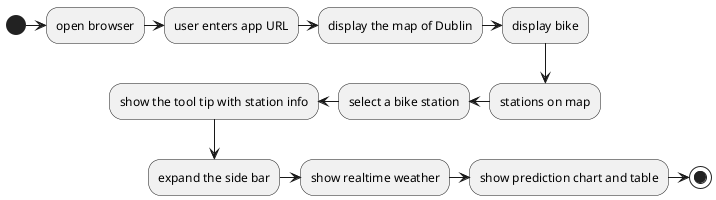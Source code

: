 @startuml
'https://plantuml.com/activity-diagram-beta

(*) -> "open browser"
-> "user enters app URL"
-> "display the map of Dublin"
-> "display bike"
--> "stations on map"
-left-> "select a bike station"
-left-> "show the tool tip with station info"
--> "expand the side bar"
-> "show realtime weather"
-> "show prediction chart and table"
-> (*)

'(*) --> "open browser"
'--> "user enters app URL"
'--> "display the map of Dublin"
'--> "display bike"
'--> "stations on map"
'-right-> "select a bike station"
'-up-> "show the tool tip with station info"
'-up-> "expand the side bar"
'-up-> "show realtime weather"
'-up-> "show prediction chart and table"
'-up-> (*)

@enduml
